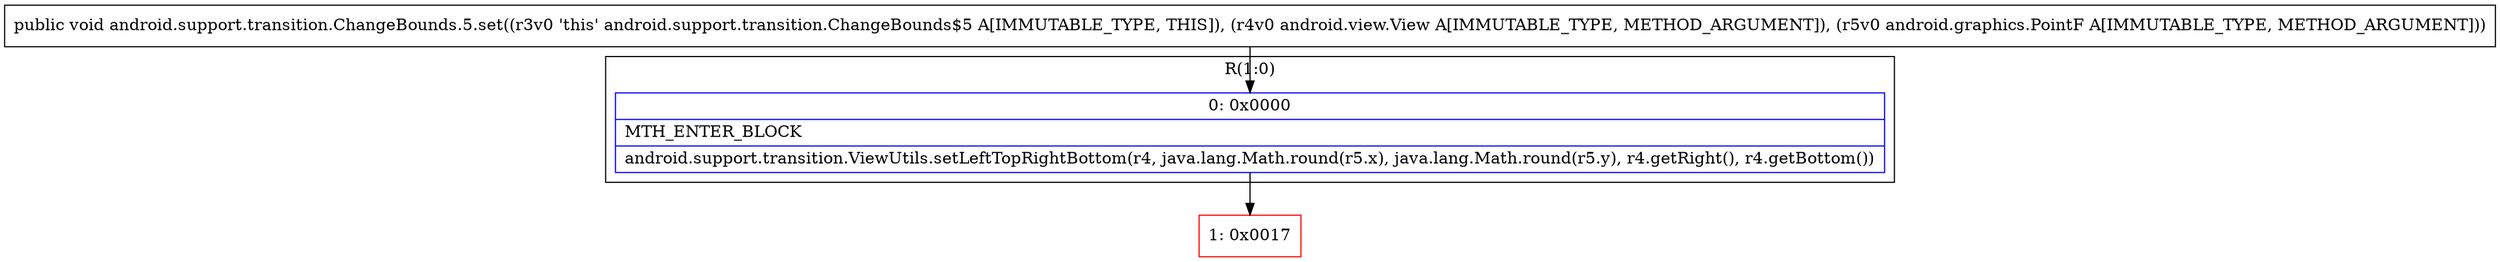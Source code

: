 digraph "CFG forandroid.support.transition.ChangeBounds.5.set(Landroid\/view\/View;Landroid\/graphics\/PointF;)V" {
subgraph cluster_Region_1274801163 {
label = "R(1:0)";
node [shape=record,color=blue];
Node_0 [shape=record,label="{0\:\ 0x0000|MTH_ENTER_BLOCK\l|android.support.transition.ViewUtils.setLeftTopRightBottom(r4, java.lang.Math.round(r5.x), java.lang.Math.round(r5.y), r4.getRight(), r4.getBottom())\l}"];
}
Node_1 [shape=record,color=red,label="{1\:\ 0x0017}"];
MethodNode[shape=record,label="{public void android.support.transition.ChangeBounds.5.set((r3v0 'this' android.support.transition.ChangeBounds$5 A[IMMUTABLE_TYPE, THIS]), (r4v0 android.view.View A[IMMUTABLE_TYPE, METHOD_ARGUMENT]), (r5v0 android.graphics.PointF A[IMMUTABLE_TYPE, METHOD_ARGUMENT])) }"];
MethodNode -> Node_0;
Node_0 -> Node_1;
}

